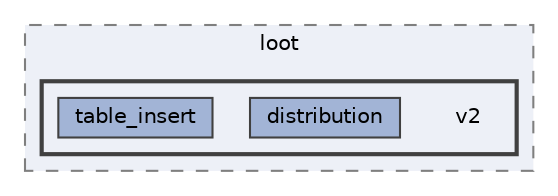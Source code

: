 digraph "v2"
{
 // LATEX_PDF_SIZE
  bgcolor="transparent";
  edge [fontname=Helvetica,fontsize=10,labelfontname=Helvetica,labelfontsize=10];
  node [fontname=Helvetica,fontsize=10,shape=box,height=0.2,width=0.4];
  compound=true
  subgraph clusterdir_bca37b618513e3df3774f9dd0dee53b9 {
    graph [ bgcolor="#edf0f7", pencolor="grey50", label="loot", fontname=Helvetica,fontsize=10 style="filled,dashed", URL="dir_bca37b618513e3df3774f9dd0dee53b9.html",tooltip=""]
  subgraph clusterdir_dec4cdd6a67a47797f1d2c3284dcdd9a {
    graph [ bgcolor="#edf0f7", pencolor="grey25", label="", fontname=Helvetica,fontsize=10 style="filled,bold", URL="dir_dec4cdd6a67a47797f1d2c3284dcdd9a.html",tooltip=""]
    dir_dec4cdd6a67a47797f1d2c3284dcdd9a [shape=plaintext, label="v2"];
  dir_4c9fb1b39ad2bcb0893e56bee225ac37 [label="distribution", fillcolor="#a2b4d6", color="grey25", style="filled", URL="dir_4c9fb1b39ad2bcb0893e56bee225ac37.html",tooltip=""];
  dir_11c096b81fc2016346f508112d46ae0c [label="table_insert", fillcolor="#a2b4d6", color="grey25", style="filled", URL="dir_11c096b81fc2016346f508112d46ae0c.html",tooltip=""];
  }
  }
}
